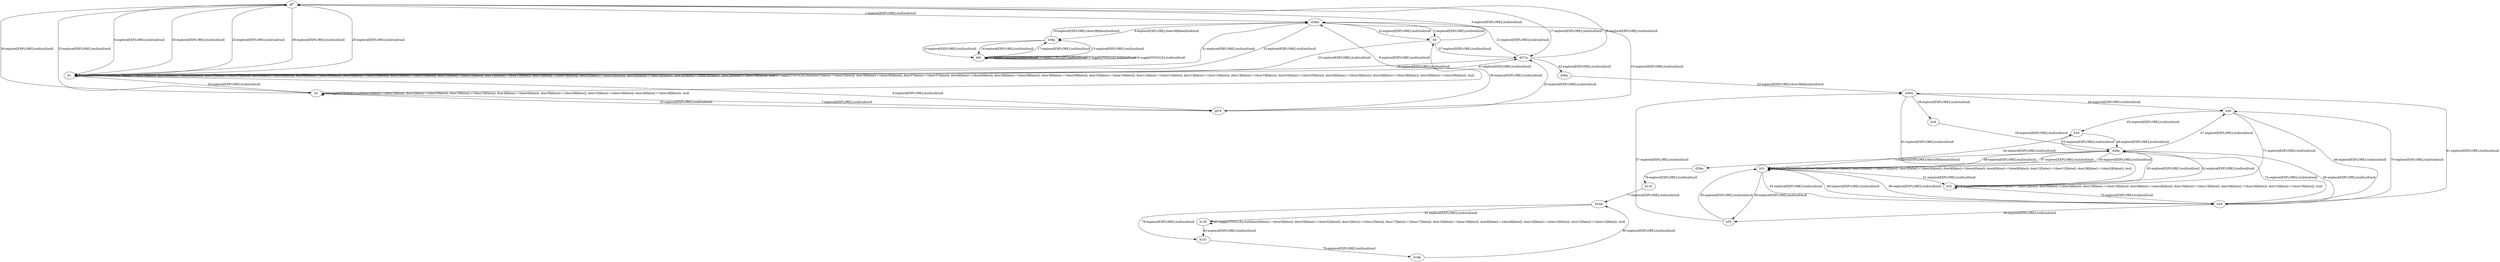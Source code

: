# Total number of goals covered by this test: 1
# b135 --> b131

digraph g {
"gf7" -> "d38m" [label = "1-explore[EXPLORE];/null/null/null"];
"d38m" -> "b0" [label = "2-explore[EXPLORE];/null/null/null"];
"b0" -> "gf7" [label = "3-explore[EXPLORE];/null/null/null"];
"gf7" -> "b1" [label = "4-explore[EXPLORE];/null/null/null"];
"b1" -> "b1" [label = "5-toggle[TOGGLE];/null/door1[false]:=!(door1[false]); door36[false]:=!(door36[false]); door37[false]:=!(door37[false]); door6[false]:=!(door6[false]); door38[false]:=!(door38[false]); door39[false]:=!(door39[false]); door10[false]:=!(door10[false]); door11[false]:=!(door11[false]); door13[false]:=!(door13[false]); door19[false]:=!(door19[false]); door25[false]:=!(door25[false]); door26[false]:=!(door26[false]); door28[false]:=!(door28[false]); door29[false]:=!(door29[false]); /null"];
"b1" -> "gf18" [label = "6-explore[EXPLORE];/null/null/null"];
"gf18" -> "b2" [label = "7-explore[EXPLORE];/null/null/null"];
"b2" -> "d38m" [label = "8-explore[EXPLORE];/null/null/null"];
"d38m" -> "d38p" [label = "9-explore[EXPLORE];/door38[false]/null/null"];
"d38p" -> "b91" [label = "10-explore[EXPLORE];/null/null/null"];
"b91" -> "b91" [label = "11-toggle[TOGGLE];/null/null/null"];
"b91" -> "b91" [label = "12-toggle[TOGGLE];/null/null/null"];
"b91" -> "d38p" [label = "13-explore[EXPLORE];/null/null/null"];
"d38p" -> "b91" [label = "14-explore[EXPLORE];/null/null/null"];
"b91" -> "b91" [label = "15-toggle[TOGGLE];/null/null/null"];
"b91" -> "b91" [label = "16-toggle[TOGGLE];/null/null/null"];
"b91" -> "d38p" [label = "17-explore[EXPLORE];/null/null/null"];
"d38p" -> "d38m" [label = "18-explore[EXPLORE];/door38[false]/null/null"];
"d38m" -> "gf18" [label = "19-explore[EXPLORE];/null/null/null"];
"gf18" -> "d37m" [label = "20-explore[EXPLORE];/null/null/null"];
"d37m" -> "d38m" [label = "21-explore[EXPLORE];/null/null/null"];
"d38m" -> "b0" [label = "22-explore[EXPLORE];/null/null/null"];
"b0" -> "b1" [label = "23-explore[EXPLORE];/null/null/null"];
"b1" -> "gf7" [label = "24-explore[EXPLORE];/null/null/null"];
"gf7" -> "b2" [label = "25-explore[EXPLORE];/null/null/null"];
"b2" -> "gf7" [label = "26-explore[EXPLORE];/null/null/null"];
"gf7" -> "d37m" [label = "27-explore[EXPLORE];/null/null/null"];
"d37m" -> "b1" [label = "28-explore[EXPLORE];/null/null/null"];
"b1" -> "gf7" [label = "29-explore[EXPLORE];/null/null/null"];
"gf7" -> "b1" [label = "30-explore[EXPLORE];/null/null/null"];
"b1" -> "d38m" [label = "31-explore[EXPLORE];/null/null/null"];
"d38m" -> "b1" [label = "32-explore[EXPLORE];/null/null/null"];
"b1" -> "b2" [label = "33-explore[EXPLORE];/null/null/null"];
"b2" -> "b2" [label = "34-toggle[TOGGLE];/null/door1[false]:=!(door1[false]); door3[false]:=!(door3[false]); door19[false]:=!(door19[false]); door4[false]:=!(door4[false]); door36[false]:=!(door36[false]); door10[false]:=!(door10[false]); door28[false]:=!(door28[false]); /null"];
"b2" -> "gf18" [label = "35-explore[EXPLORE];/null/null/null"];
"gf18" -> "b0" [label = "36-explore[EXPLORE];/null/null/null"];
"b0" -> "d37m" [label = "37-explore[EXPLORE];/null/null/null"];
"d37m" -> "gf7" [label = "38-explore[EXPLORE];/null/null/null"];
"gf7" -> "b1" [label = "39-explore[EXPLORE];/null/null/null"];
"b1" -> "b1" [label = "40-toggle[TOGGLE];/null/door1[false]:=!(door1[false]); door36[false]:=!(door36[false]); door37[false]:=!(door37[false]); door6[false]:=!(door6[false]); door38[false]:=!(door38[false]); door39[false]:=!(door39[false]); door10[false]:=!(door10[false]); door11[false]:=!(door11[false]); door13[false]:=!(door13[false]); door19[false]:=!(door19[false]); door25[false]:=!(door25[false]); door26[false]:=!(door26[false]); door28[false]:=!(door28[false]); door29[false]:=!(door29[false]); /null"];
"b1" -> "d37m" [label = "41-explore[EXPLORE];/null/null/null"];
"d37m" -> "d36p" [label = "42-explore[EXPLORE];/null/null/null"];
"d36p" -> "d36m" [label = "43-explore[EXPLORE];/door36[false]/null/null"];
"d36m" -> "b30" [label = "44-explore[EXPLORE];/null/null/null"];
"b30" -> "b33" [label = "45-explore[EXPLORE];/null/null/null"];
"b33" -> "d28p" [label = "46-explore[EXPLORE];/null/null/null"];
"d28p" -> "b30" [label = "47-explore[EXPLORE];/null/null/null"];
"b30" -> "b29" [label = "48-explore[EXPLORE];/null/null/null"];
"b29" -> "b35" [label = "49-explore[EXPLORE];/null/null/null"];
"b35" -> "b31" [label = "50-explore[EXPLORE];/null/null/null"];
"b31" -> "b32" [label = "51-explore[EXPLORE];/null/null/null"];
"b32" -> "d28p" [label = "52-explore[EXPLORE];/null/null/null"];
"d28p" -> "b33" [label = "53-explore[EXPLORE];/null/null/null"];
"b33" -> "b31" [label = "54-explore[EXPLORE];/null/null/null"];
"b31" -> "b31" [label = "55-toggle[TOGGLE];/null/door1[false]:=!(door1[false]); door33[false]:=!(door33[false]); door3[false]:=!(door3[false]); door4[false]:=!(door4[false]); door6[false]:=!(door6[false]); door12[false]:=!(door12[false]); door28[false]:=!(door28[false]); /null"];
"b31" -> "b35" [label = "56-explore[EXPLORE];/null/null/null"];
"b35" -> "d36m" [label = "57-explore[EXPLORE];/null/null/null"];
"d36m" -> "b34" [label = "58-explore[EXPLORE];/null/null/null"];
"b34" -> "d28p" [label = "59-explore[EXPLORE];/null/null/null"];
"d28p" -> "b29" [label = "60-explore[EXPLORE];/null/null/null"];
"b29" -> "d36m" [label = "61-explore[EXPLORE];/null/null/null"];
"d36m" -> "b32" [label = "62-explore[EXPLORE];/null/null/null"];
"b32" -> "d28p" [label = "63-explore[EXPLORE];/null/null/null"];
"d28p" -> "b31" [label = "64-explore[EXPLORE];/null/null/null"];
"b31" -> "b29" [label = "65-explore[EXPLORE];/null/null/null"];
"b29" -> "b31" [label = "66-explore[EXPLORE];/null/null/null"];
"b31" -> "d28p" [label = "67-explore[EXPLORE];/null/null/null"];
"d28p" -> "b31" [label = "68-explore[EXPLORE];/null/null/null"];
"b31" -> "b29" [label = "69-explore[EXPLORE];/null/null/null"];
"b29" -> "b30" [label = "70-explore[EXPLORE];/null/null/null"];
"b30" -> "b32" [label = "71-explore[EXPLORE];/null/null/null"];
"b32" -> "b32" [label = "72-toggle[TOGGLE];/null/door1[false]:=!(door1[false]); door3[false]:=!(door3[false]); door19[false]:=!(door19[false]); door4[false]:=!(door4[false]); door10[false]:=!(door10[false]); door28[false]:=!(door28[false]); door15[false]:=!(door15[false]); /null"];
"b32" -> "b29" [label = "73-explore[EXPLORE];/null/null/null"];
"b29" -> "d28p" [label = "74-explore[EXPLORE];/null/null/null"];
"d28p" -> "d28m" [label = "75-explore[EXPLORE];/door28[false]/null/null"];
"d28m" -> "b132" [label = "76-explore[EXPLORE];/null/null/null"];
"b132" -> "d33m" [label = "77-explore[EXPLORE];/null/null/null"];
"d33m" -> "b131" [label = "78-explore[EXPLORE];/null/null/null"];
"b131" -> "d19p" [label = "79-explore[EXPLORE];/null/null/null"];
"d19p" -> "d33m" [label = "80-explore[EXPLORE];/null/null/null"];
"d33m" -> "b135" [label = "81-explore[EXPLORE];/null/null/null"];
"b135" -> "b135" [label = "82-toggle[TOGGLE];/null/door0[false]:=!(door0[false]); door32[false]:=!(door32[false]); door1[false]:=!(door1[false]); door17[false]:=!(door17[false]); door19[false]:=!(door19[false]); door6[false]:=!(door6[false]); door10[false]:=!(door10[false]); door12[false]:=!(door12[false]); /null"];
"b135" -> "b131" [label = "83-explore[EXPLORE];/null/null/null"];
}